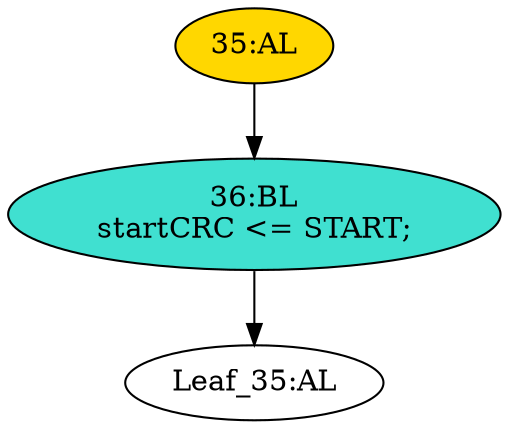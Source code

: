strict digraph "" {
	node [label="\N"];
	"35:AL"	 [ast="<pyverilog.vparser.ast.Always object at 0x7f2e132fc850>",
		clk_sens=False,
		fillcolor=gold,
		label="35:AL",
		sens="['START']",
		statements="[]",
		style=filled,
		typ=Always,
		use_var="['START']"];
	"36:BL"	 [ast="<pyverilog.vparser.ast.Block object at 0x7f2e132fced0>",
		fillcolor=turquoise,
		label="36:BL
startCRC <= START;",
		statements="[<pyverilog.vparser.ast.NonblockingSubstitution object at 0x7f2e132fc550>]",
		style=filled,
		typ=Block];
	"35:AL" -> "36:BL"	 [cond="[]",
		lineno=None];
	"Leaf_35:AL"	 [def_var="['startCRC']",
		label="Leaf_35:AL"];
	"36:BL" -> "Leaf_35:AL"	 [cond="[]",
		lineno=None];
}
